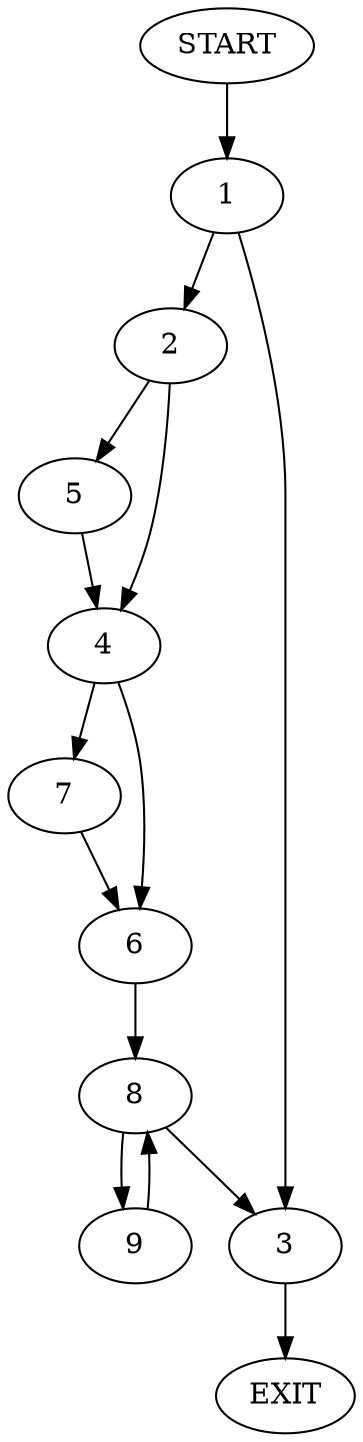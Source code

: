digraph {
0 [label="START"]
10 [label="EXIT"]
0 -> 1
1 -> 2
1 -> 3
2 -> 4
2 -> 5
3 -> 10
5 -> 4
4 -> 6
4 -> 7
7 -> 6
6 -> 8
8 -> 3
8 -> 9
9 -> 8
}
